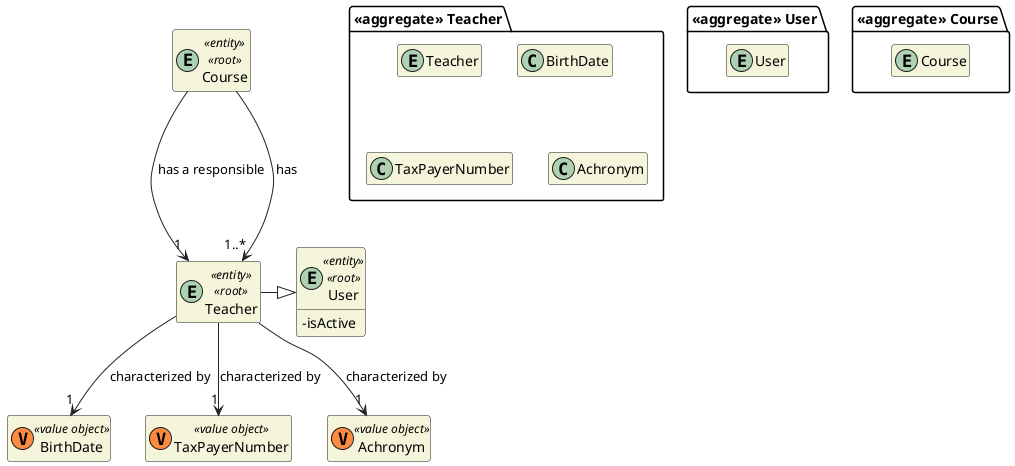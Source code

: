 @startuml DM-TEACHER
'https://plantuml.com/class-diagram

skinparam classAttributeIconSize 0
hide empty attributes
hide empty methods
skinparam classBackgroundColor beige
skinparam ArrowColor #222222

package "<<aggregate>> User" {
    entity User
}

entity User <<entity>> <<root>> {
  - isActive
}

package "<<aggregate>> Course" {
  entity Course
}

entity Course <<entity>> <<root>> {
}

package "<<aggregate>> Teacher" {
  entity Teacher

  class BirthDate
  class TaxPayerNumber
  class Achronym
}

entity Teacher <<entity>> <<root>> {
}

class BirthDate <<(V,#FF8B40) value object>> {}
class TaxPayerNumber <<(V,#FF8B40) value object>> {}
class Achronym <<(V,#FF8B40) value object>> {}

Teacher --> "1" BirthDate : characterized by
Teacher --> "1" TaxPayerNumber : characterized by
Teacher --> "1" Achronym : characterized by

Teacher -|> User

Course --> "1" Teacher : has a responsible
Course ---> "1..*" Teacher : has

@enduml
